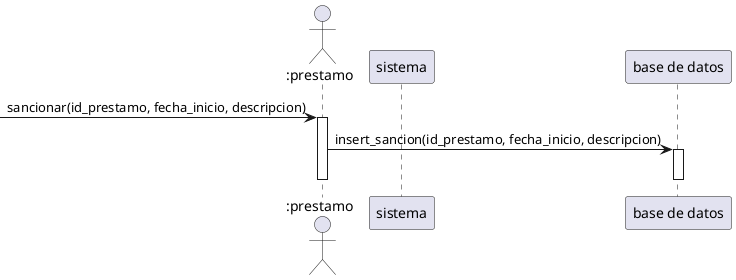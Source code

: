 @startuml

actor ":prestamo" as p
participant "sistema" as s
participant "base de datos" as bd


-> p: sancionar(id_prestamo, fecha_inicio, descripcion)
activate p

p->bd:insert_sancion(id_prestamo, fecha_inicio, descripcion)
activate bd
deactivate p
deactivate bd



' u -> s: iniciarSesion(correo, contraseña)
' activate s
' u -> s: verUsuario(idUsuario)
' activate s
' u -> s: pulsa el boton agregar Sancion
' s -> s: verificar si el usuario tiene sanciones
' group si tiene sanciones
' s -> s: mensaje("El usuario ya tiene sanciones")
' end
' s -> s: mostrar formulario para agregar sancion y el tipo de sancion
' u -> s: llenar formulario
' u -> s: pulsa el boton agregar
' s -> bd: actualiza informacion 
' activate bd
' deactivate bd
' s -> u: mostrar mensaje de que se agrego la sancion

' deactivate s

@enduml